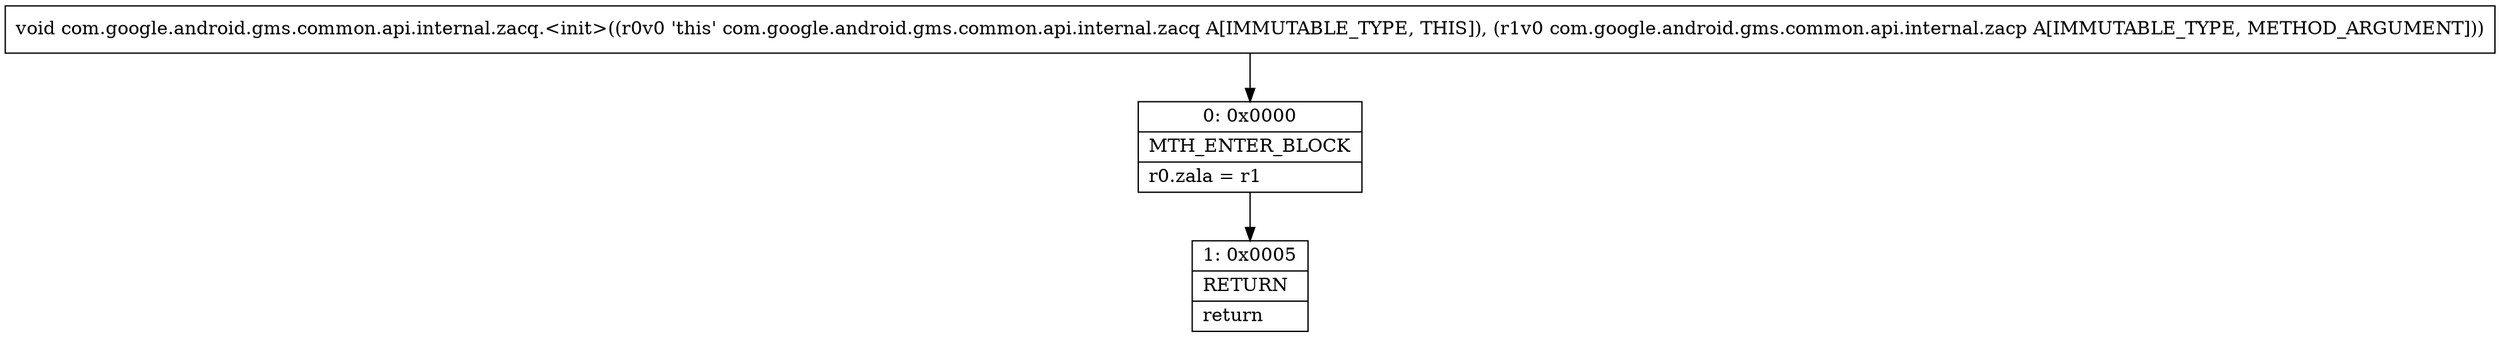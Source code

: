 digraph "CFG forcom.google.android.gms.common.api.internal.zacq.\<init\>(Lcom\/google\/android\/gms\/common\/api\/internal\/zacp;)V" {
Node_0 [shape=record,label="{0\:\ 0x0000|MTH_ENTER_BLOCK\l|r0.zala = r1\l}"];
Node_1 [shape=record,label="{1\:\ 0x0005|RETURN\l|return\l}"];
MethodNode[shape=record,label="{void com.google.android.gms.common.api.internal.zacq.\<init\>((r0v0 'this' com.google.android.gms.common.api.internal.zacq A[IMMUTABLE_TYPE, THIS]), (r1v0 com.google.android.gms.common.api.internal.zacp A[IMMUTABLE_TYPE, METHOD_ARGUMENT])) }"];
MethodNode -> Node_0;
Node_0 -> Node_1;
}

